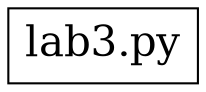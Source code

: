 digraph G {
    graph[rankdir=LR, center=true]
    node [
          color="black",
          fontsize=20,
          shape=box
          ]
    lab [label="lab3.py"];
}
